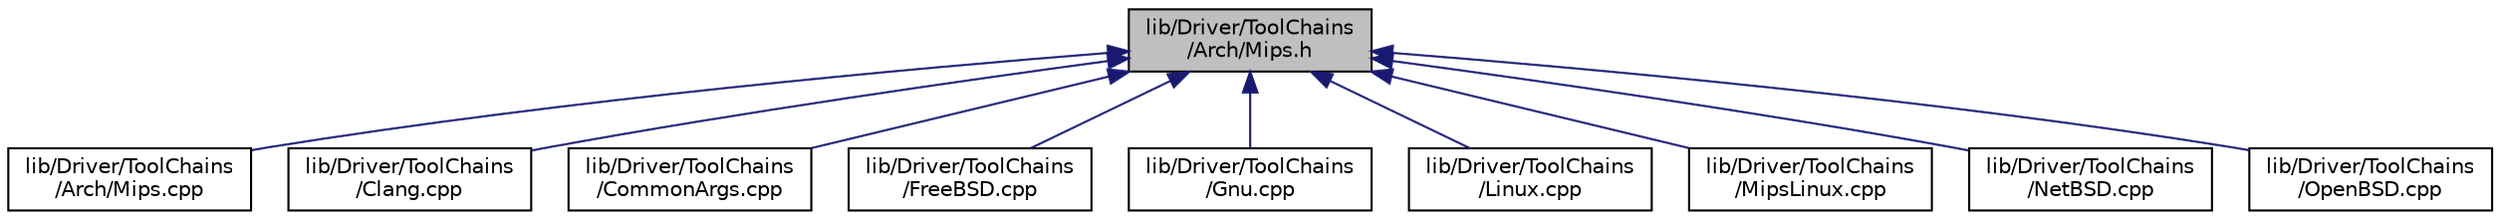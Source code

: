 digraph "lib/Driver/ToolChains/Arch/Mips.h"
{
 // LATEX_PDF_SIZE
  bgcolor="transparent";
  edge [fontname="Helvetica",fontsize="10",labelfontname="Helvetica",labelfontsize="10"];
  node [fontname="Helvetica",fontsize="10",shape=record];
  Node1 [label="lib/Driver/ToolChains\l/Arch/Mips.h",height=0.2,width=0.4,color="black", fillcolor="grey75", style="filled", fontcolor="black",tooltip=" "];
  Node1 -> Node2 [dir="back",color="midnightblue",fontsize="10",style="solid",fontname="Helvetica"];
  Node2 [label="lib/Driver/ToolChains\l/Arch/Mips.cpp",height=0.2,width=0.4,color="black",URL="$Driver_2ToolChains_2Arch_2Mips_8cpp.html",tooltip=" "];
  Node1 -> Node3 [dir="back",color="midnightblue",fontsize="10",style="solid",fontname="Helvetica"];
  Node3 [label="lib/Driver/ToolChains\l/Clang.cpp",height=0.2,width=0.4,color="black",URL="$Clang_8cpp.html",tooltip=" "];
  Node1 -> Node4 [dir="back",color="midnightblue",fontsize="10",style="solid",fontname="Helvetica"];
  Node4 [label="lib/Driver/ToolChains\l/CommonArgs.cpp",height=0.2,width=0.4,color="black",URL="$CommonArgs_8cpp.html",tooltip=" "];
  Node1 -> Node5 [dir="back",color="midnightblue",fontsize="10",style="solid",fontname="Helvetica"];
  Node5 [label="lib/Driver/ToolChains\l/FreeBSD.cpp",height=0.2,width=0.4,color="black",URL="$FreeBSD_8cpp.html",tooltip=" "];
  Node1 -> Node6 [dir="back",color="midnightblue",fontsize="10",style="solid",fontname="Helvetica"];
  Node6 [label="lib/Driver/ToolChains\l/Gnu.cpp",height=0.2,width=0.4,color="black",URL="$Gnu_8cpp.html",tooltip=" "];
  Node1 -> Node7 [dir="back",color="midnightblue",fontsize="10",style="solid",fontname="Helvetica"];
  Node7 [label="lib/Driver/ToolChains\l/Linux.cpp",height=0.2,width=0.4,color="black",URL="$Linux_8cpp.html",tooltip=" "];
  Node1 -> Node8 [dir="back",color="midnightblue",fontsize="10",style="solid",fontname="Helvetica"];
  Node8 [label="lib/Driver/ToolChains\l/MipsLinux.cpp",height=0.2,width=0.4,color="black",URL="$MipsLinux_8cpp.html",tooltip=" "];
  Node1 -> Node9 [dir="back",color="midnightblue",fontsize="10",style="solid",fontname="Helvetica"];
  Node9 [label="lib/Driver/ToolChains\l/NetBSD.cpp",height=0.2,width=0.4,color="black",URL="$NetBSD_8cpp.html",tooltip=" "];
  Node1 -> Node10 [dir="back",color="midnightblue",fontsize="10",style="solid",fontname="Helvetica"];
  Node10 [label="lib/Driver/ToolChains\l/OpenBSD.cpp",height=0.2,width=0.4,color="black",URL="$OpenBSD_8cpp.html",tooltip=" "];
}
